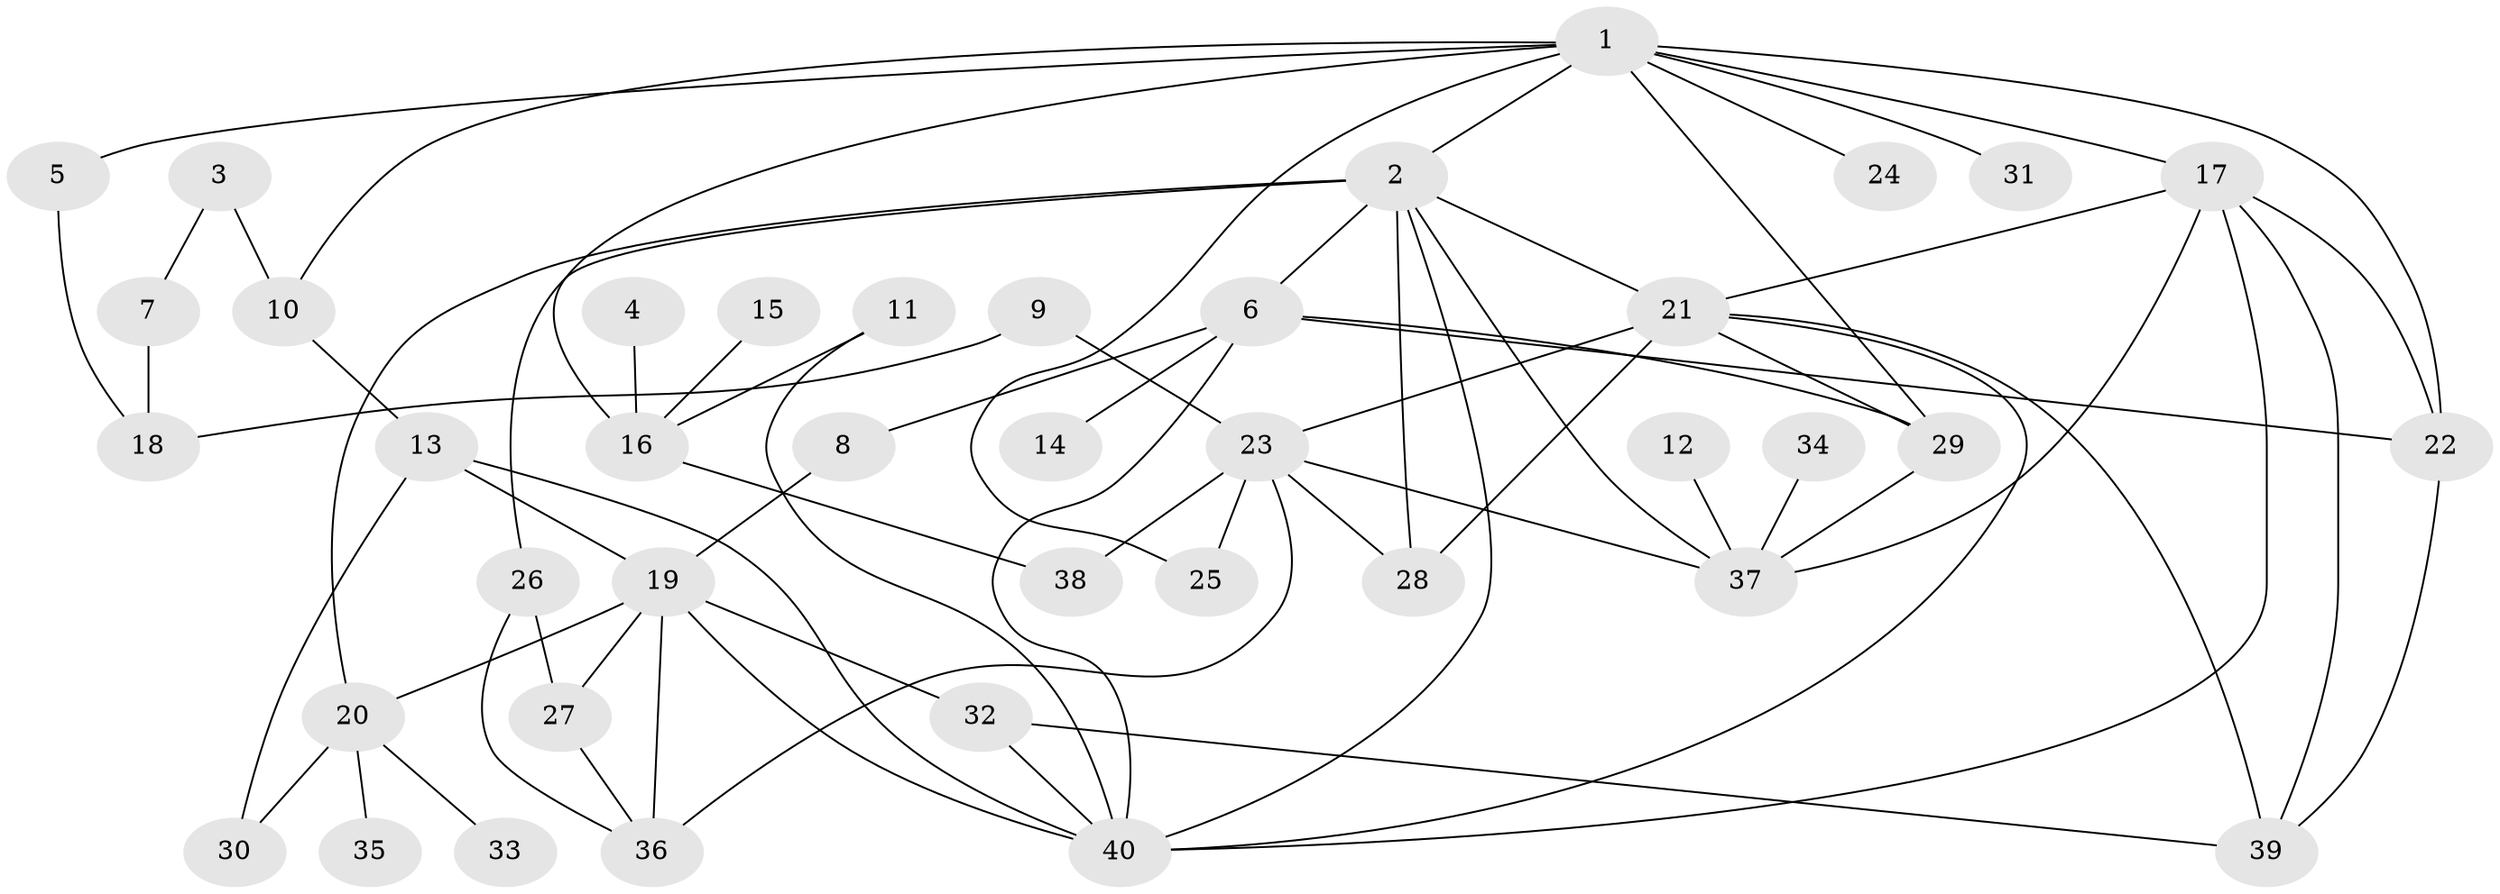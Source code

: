 // original degree distribution, {5: 0.1375, 4: 0.175, 7: 0.0125, 2: 0.35, 6: 0.0125, 1: 0.225, 3: 0.075, 8: 0.0125}
// Generated by graph-tools (version 1.1) at 2025/49/03/09/25 03:49:26]
// undirected, 40 vertices, 70 edges
graph export_dot {
graph [start="1"]
  node [color=gray90,style=filled];
  1;
  2;
  3;
  4;
  5;
  6;
  7;
  8;
  9;
  10;
  11;
  12;
  13;
  14;
  15;
  16;
  17;
  18;
  19;
  20;
  21;
  22;
  23;
  24;
  25;
  26;
  27;
  28;
  29;
  30;
  31;
  32;
  33;
  34;
  35;
  36;
  37;
  38;
  39;
  40;
  1 -- 2 [weight=1.0];
  1 -- 5 [weight=1.0];
  1 -- 10 [weight=1.0];
  1 -- 16 [weight=1.0];
  1 -- 17 [weight=1.0];
  1 -- 22 [weight=1.0];
  1 -- 24 [weight=1.0];
  1 -- 25 [weight=1.0];
  1 -- 29 [weight=1.0];
  1 -- 31 [weight=1.0];
  2 -- 6 [weight=1.0];
  2 -- 20 [weight=1.0];
  2 -- 21 [weight=1.0];
  2 -- 26 [weight=1.0];
  2 -- 28 [weight=1.0];
  2 -- 37 [weight=1.0];
  2 -- 40 [weight=1.0];
  3 -- 7 [weight=1.0];
  3 -- 10 [weight=1.0];
  4 -- 16 [weight=1.0];
  5 -- 18 [weight=1.0];
  6 -- 8 [weight=1.0];
  6 -- 14 [weight=1.0];
  6 -- 22 [weight=1.0];
  6 -- 29 [weight=1.0];
  6 -- 40 [weight=1.0];
  7 -- 18 [weight=1.0];
  8 -- 19 [weight=1.0];
  9 -- 18 [weight=1.0];
  9 -- 23 [weight=1.0];
  10 -- 13 [weight=1.0];
  11 -- 16 [weight=1.0];
  11 -- 40 [weight=1.0];
  12 -- 37 [weight=1.0];
  13 -- 19 [weight=1.0];
  13 -- 30 [weight=1.0];
  13 -- 40 [weight=1.0];
  15 -- 16 [weight=1.0];
  16 -- 38 [weight=1.0];
  17 -- 21 [weight=1.0];
  17 -- 22 [weight=1.0];
  17 -- 37 [weight=1.0];
  17 -- 39 [weight=1.0];
  17 -- 40 [weight=1.0];
  19 -- 20 [weight=1.0];
  19 -- 27 [weight=2.0];
  19 -- 32 [weight=1.0];
  19 -- 36 [weight=1.0];
  19 -- 40 [weight=1.0];
  20 -- 30 [weight=1.0];
  20 -- 33 [weight=1.0];
  20 -- 35 [weight=1.0];
  21 -- 23 [weight=1.0];
  21 -- 28 [weight=1.0];
  21 -- 29 [weight=1.0];
  21 -- 39 [weight=1.0];
  21 -- 40 [weight=1.0];
  22 -- 39 [weight=1.0];
  23 -- 25 [weight=1.0];
  23 -- 28 [weight=1.0];
  23 -- 36 [weight=1.0];
  23 -- 37 [weight=1.0];
  23 -- 38 [weight=1.0];
  26 -- 27 [weight=1.0];
  26 -- 36 [weight=1.0];
  27 -- 36 [weight=1.0];
  29 -- 37 [weight=1.0];
  32 -- 39 [weight=1.0];
  32 -- 40 [weight=1.0];
  34 -- 37 [weight=1.0];
}
